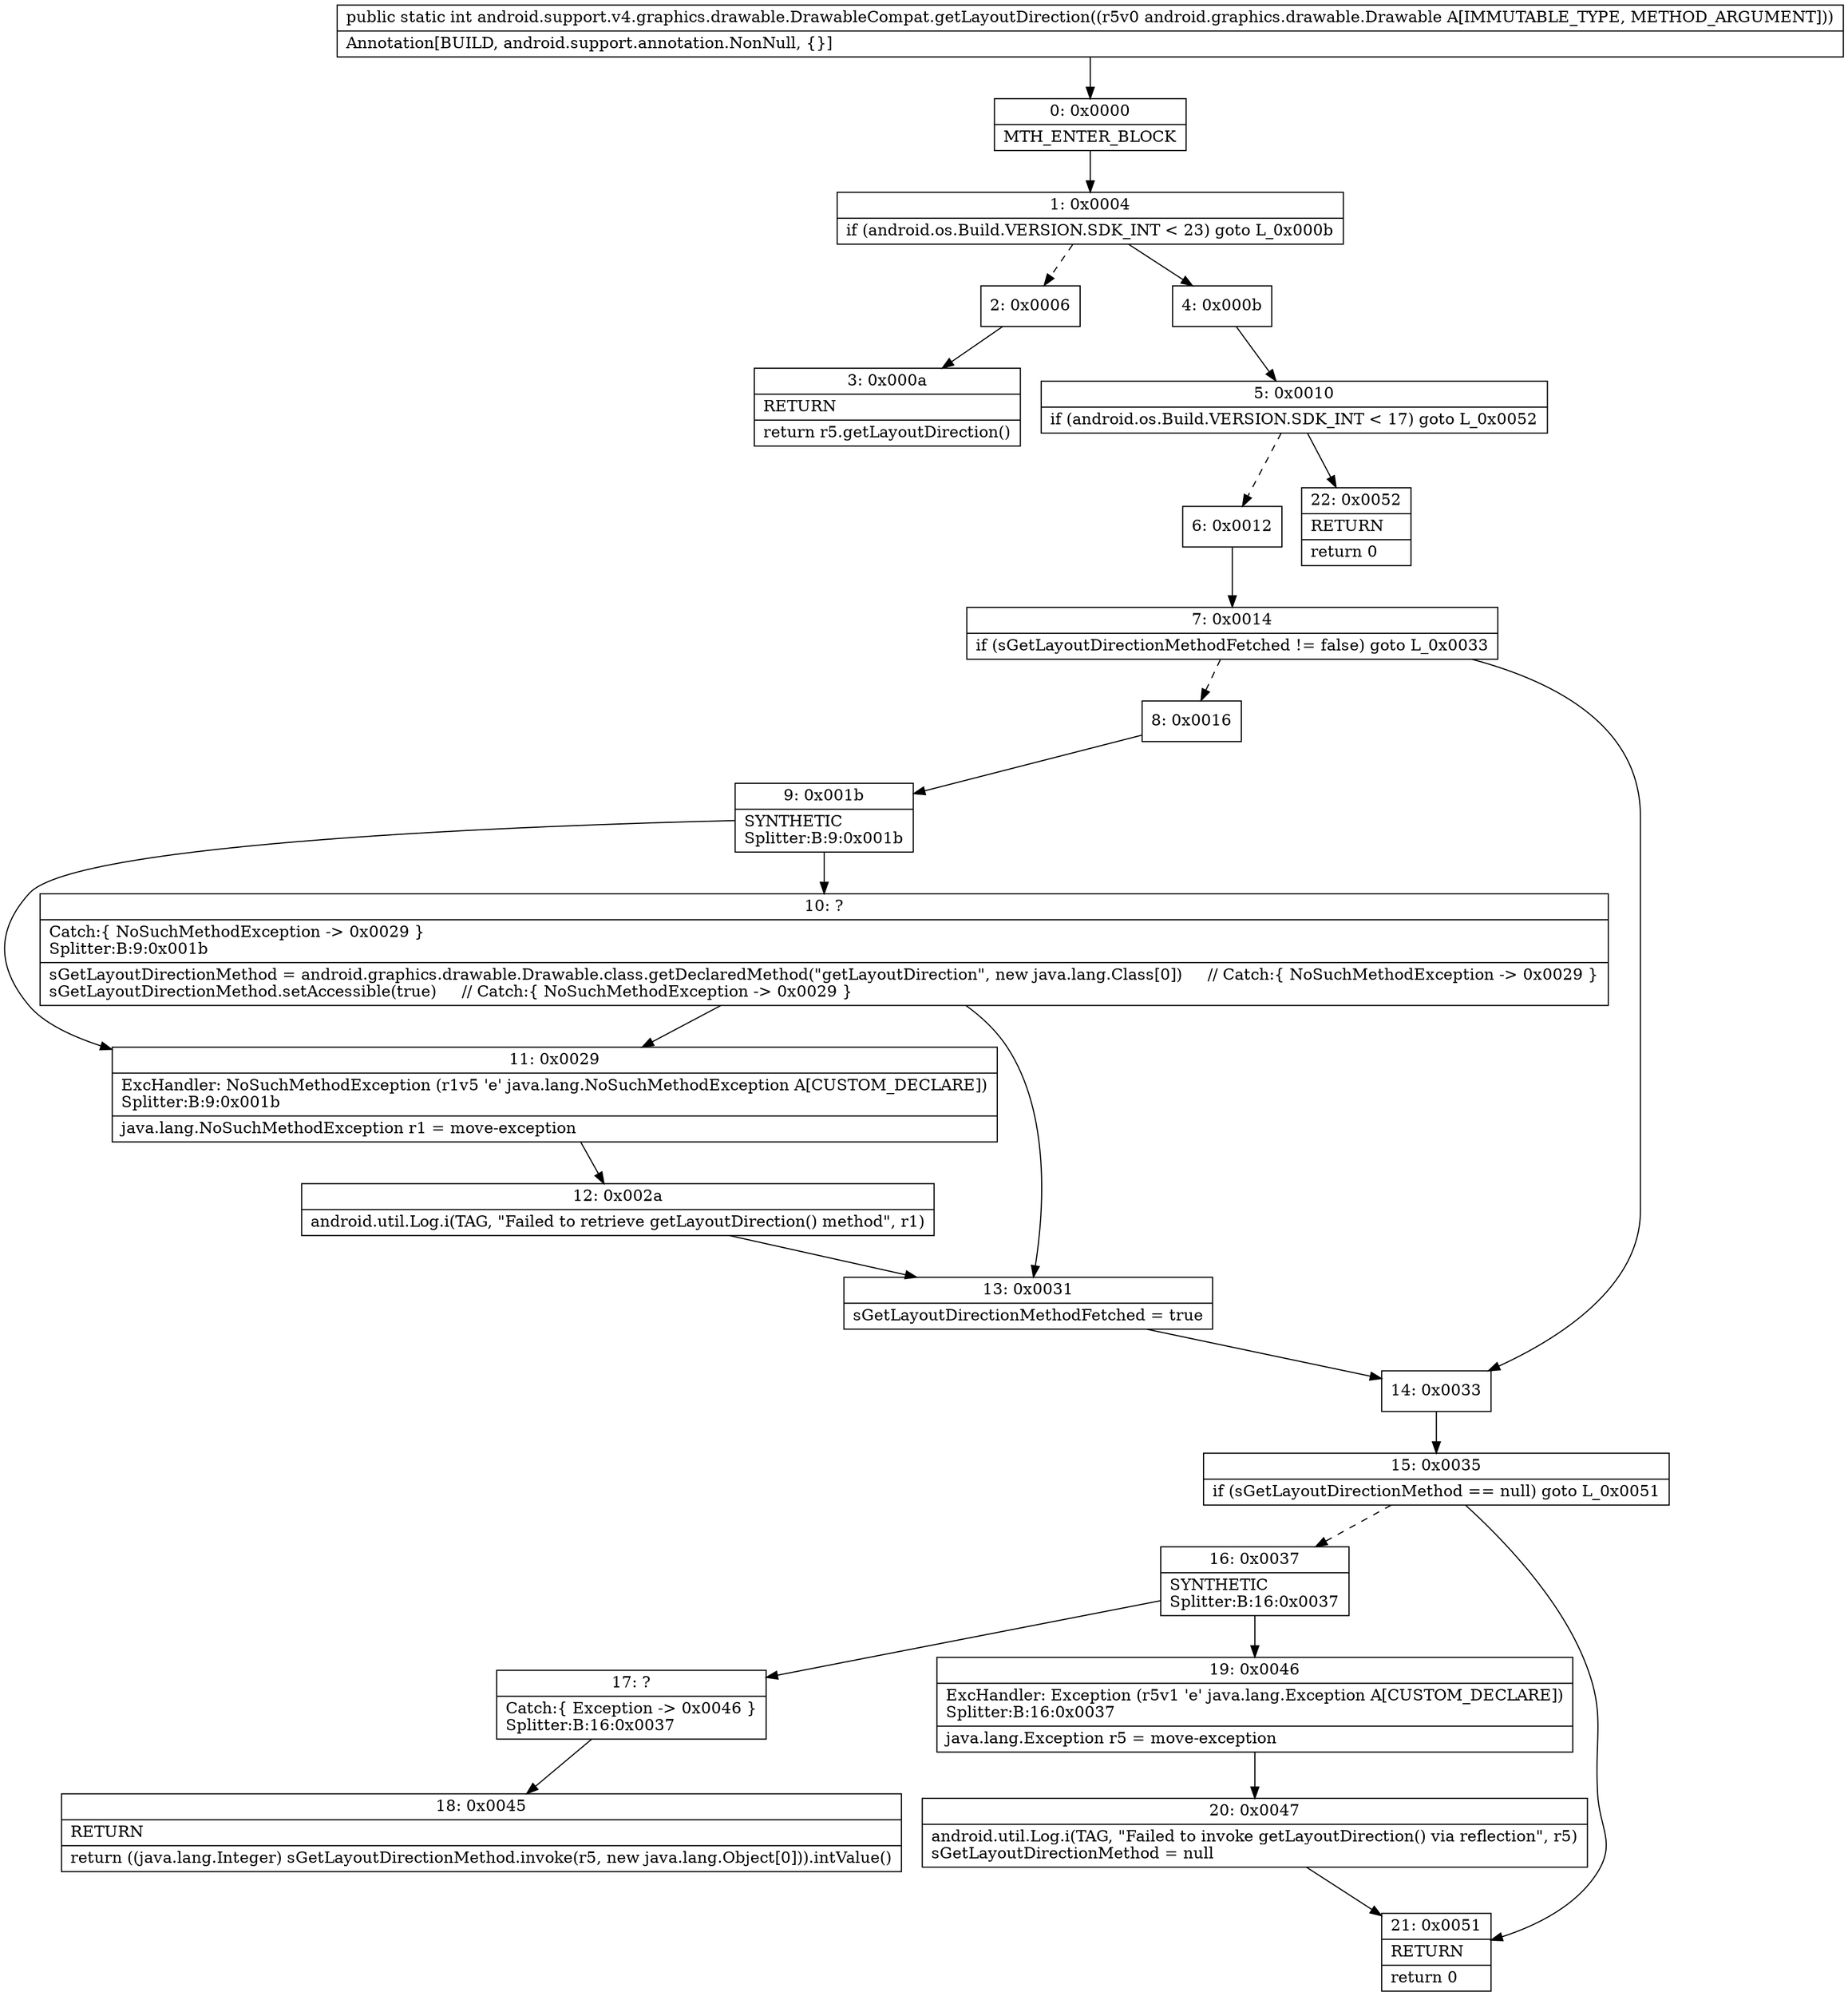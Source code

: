 digraph "CFG forandroid.support.v4.graphics.drawable.DrawableCompat.getLayoutDirection(Landroid\/graphics\/drawable\/Drawable;)I" {
Node_0 [shape=record,label="{0\:\ 0x0000|MTH_ENTER_BLOCK\l}"];
Node_1 [shape=record,label="{1\:\ 0x0004|if (android.os.Build.VERSION.SDK_INT \< 23) goto L_0x000b\l}"];
Node_2 [shape=record,label="{2\:\ 0x0006}"];
Node_3 [shape=record,label="{3\:\ 0x000a|RETURN\l|return r5.getLayoutDirection()\l}"];
Node_4 [shape=record,label="{4\:\ 0x000b}"];
Node_5 [shape=record,label="{5\:\ 0x0010|if (android.os.Build.VERSION.SDK_INT \< 17) goto L_0x0052\l}"];
Node_6 [shape=record,label="{6\:\ 0x0012}"];
Node_7 [shape=record,label="{7\:\ 0x0014|if (sGetLayoutDirectionMethodFetched != false) goto L_0x0033\l}"];
Node_8 [shape=record,label="{8\:\ 0x0016}"];
Node_9 [shape=record,label="{9\:\ 0x001b|SYNTHETIC\lSplitter:B:9:0x001b\l}"];
Node_10 [shape=record,label="{10\:\ ?|Catch:\{ NoSuchMethodException \-\> 0x0029 \}\lSplitter:B:9:0x001b\l|sGetLayoutDirectionMethod = android.graphics.drawable.Drawable.class.getDeclaredMethod(\"getLayoutDirection\", new java.lang.Class[0])     \/\/ Catch:\{ NoSuchMethodException \-\> 0x0029 \}\lsGetLayoutDirectionMethod.setAccessible(true)     \/\/ Catch:\{ NoSuchMethodException \-\> 0x0029 \}\l}"];
Node_11 [shape=record,label="{11\:\ 0x0029|ExcHandler: NoSuchMethodException (r1v5 'e' java.lang.NoSuchMethodException A[CUSTOM_DECLARE])\lSplitter:B:9:0x001b\l|java.lang.NoSuchMethodException r1 = move\-exception\l}"];
Node_12 [shape=record,label="{12\:\ 0x002a|android.util.Log.i(TAG, \"Failed to retrieve getLayoutDirection() method\", r1)\l}"];
Node_13 [shape=record,label="{13\:\ 0x0031|sGetLayoutDirectionMethodFetched = true\l}"];
Node_14 [shape=record,label="{14\:\ 0x0033}"];
Node_15 [shape=record,label="{15\:\ 0x0035|if (sGetLayoutDirectionMethod == null) goto L_0x0051\l}"];
Node_16 [shape=record,label="{16\:\ 0x0037|SYNTHETIC\lSplitter:B:16:0x0037\l}"];
Node_17 [shape=record,label="{17\:\ ?|Catch:\{ Exception \-\> 0x0046 \}\lSplitter:B:16:0x0037\l}"];
Node_18 [shape=record,label="{18\:\ 0x0045|RETURN\l|return ((java.lang.Integer) sGetLayoutDirectionMethod.invoke(r5, new java.lang.Object[0])).intValue()\l}"];
Node_19 [shape=record,label="{19\:\ 0x0046|ExcHandler: Exception (r5v1 'e' java.lang.Exception A[CUSTOM_DECLARE])\lSplitter:B:16:0x0037\l|java.lang.Exception r5 = move\-exception\l}"];
Node_20 [shape=record,label="{20\:\ 0x0047|android.util.Log.i(TAG, \"Failed to invoke getLayoutDirection() via reflection\", r5)\lsGetLayoutDirectionMethod = null\l}"];
Node_21 [shape=record,label="{21\:\ 0x0051|RETURN\l|return 0\l}"];
Node_22 [shape=record,label="{22\:\ 0x0052|RETURN\l|return 0\l}"];
MethodNode[shape=record,label="{public static int android.support.v4.graphics.drawable.DrawableCompat.getLayoutDirection((r5v0 android.graphics.drawable.Drawable A[IMMUTABLE_TYPE, METHOD_ARGUMENT]))  | Annotation[BUILD, android.support.annotation.NonNull, \{\}]\l}"];
MethodNode -> Node_0;
Node_0 -> Node_1;
Node_1 -> Node_2[style=dashed];
Node_1 -> Node_4;
Node_2 -> Node_3;
Node_4 -> Node_5;
Node_5 -> Node_6[style=dashed];
Node_5 -> Node_22;
Node_6 -> Node_7;
Node_7 -> Node_8[style=dashed];
Node_7 -> Node_14;
Node_8 -> Node_9;
Node_9 -> Node_10;
Node_9 -> Node_11;
Node_10 -> Node_11;
Node_10 -> Node_13;
Node_11 -> Node_12;
Node_12 -> Node_13;
Node_13 -> Node_14;
Node_14 -> Node_15;
Node_15 -> Node_16[style=dashed];
Node_15 -> Node_21;
Node_16 -> Node_17;
Node_16 -> Node_19;
Node_17 -> Node_18;
Node_19 -> Node_20;
Node_20 -> Node_21;
}

